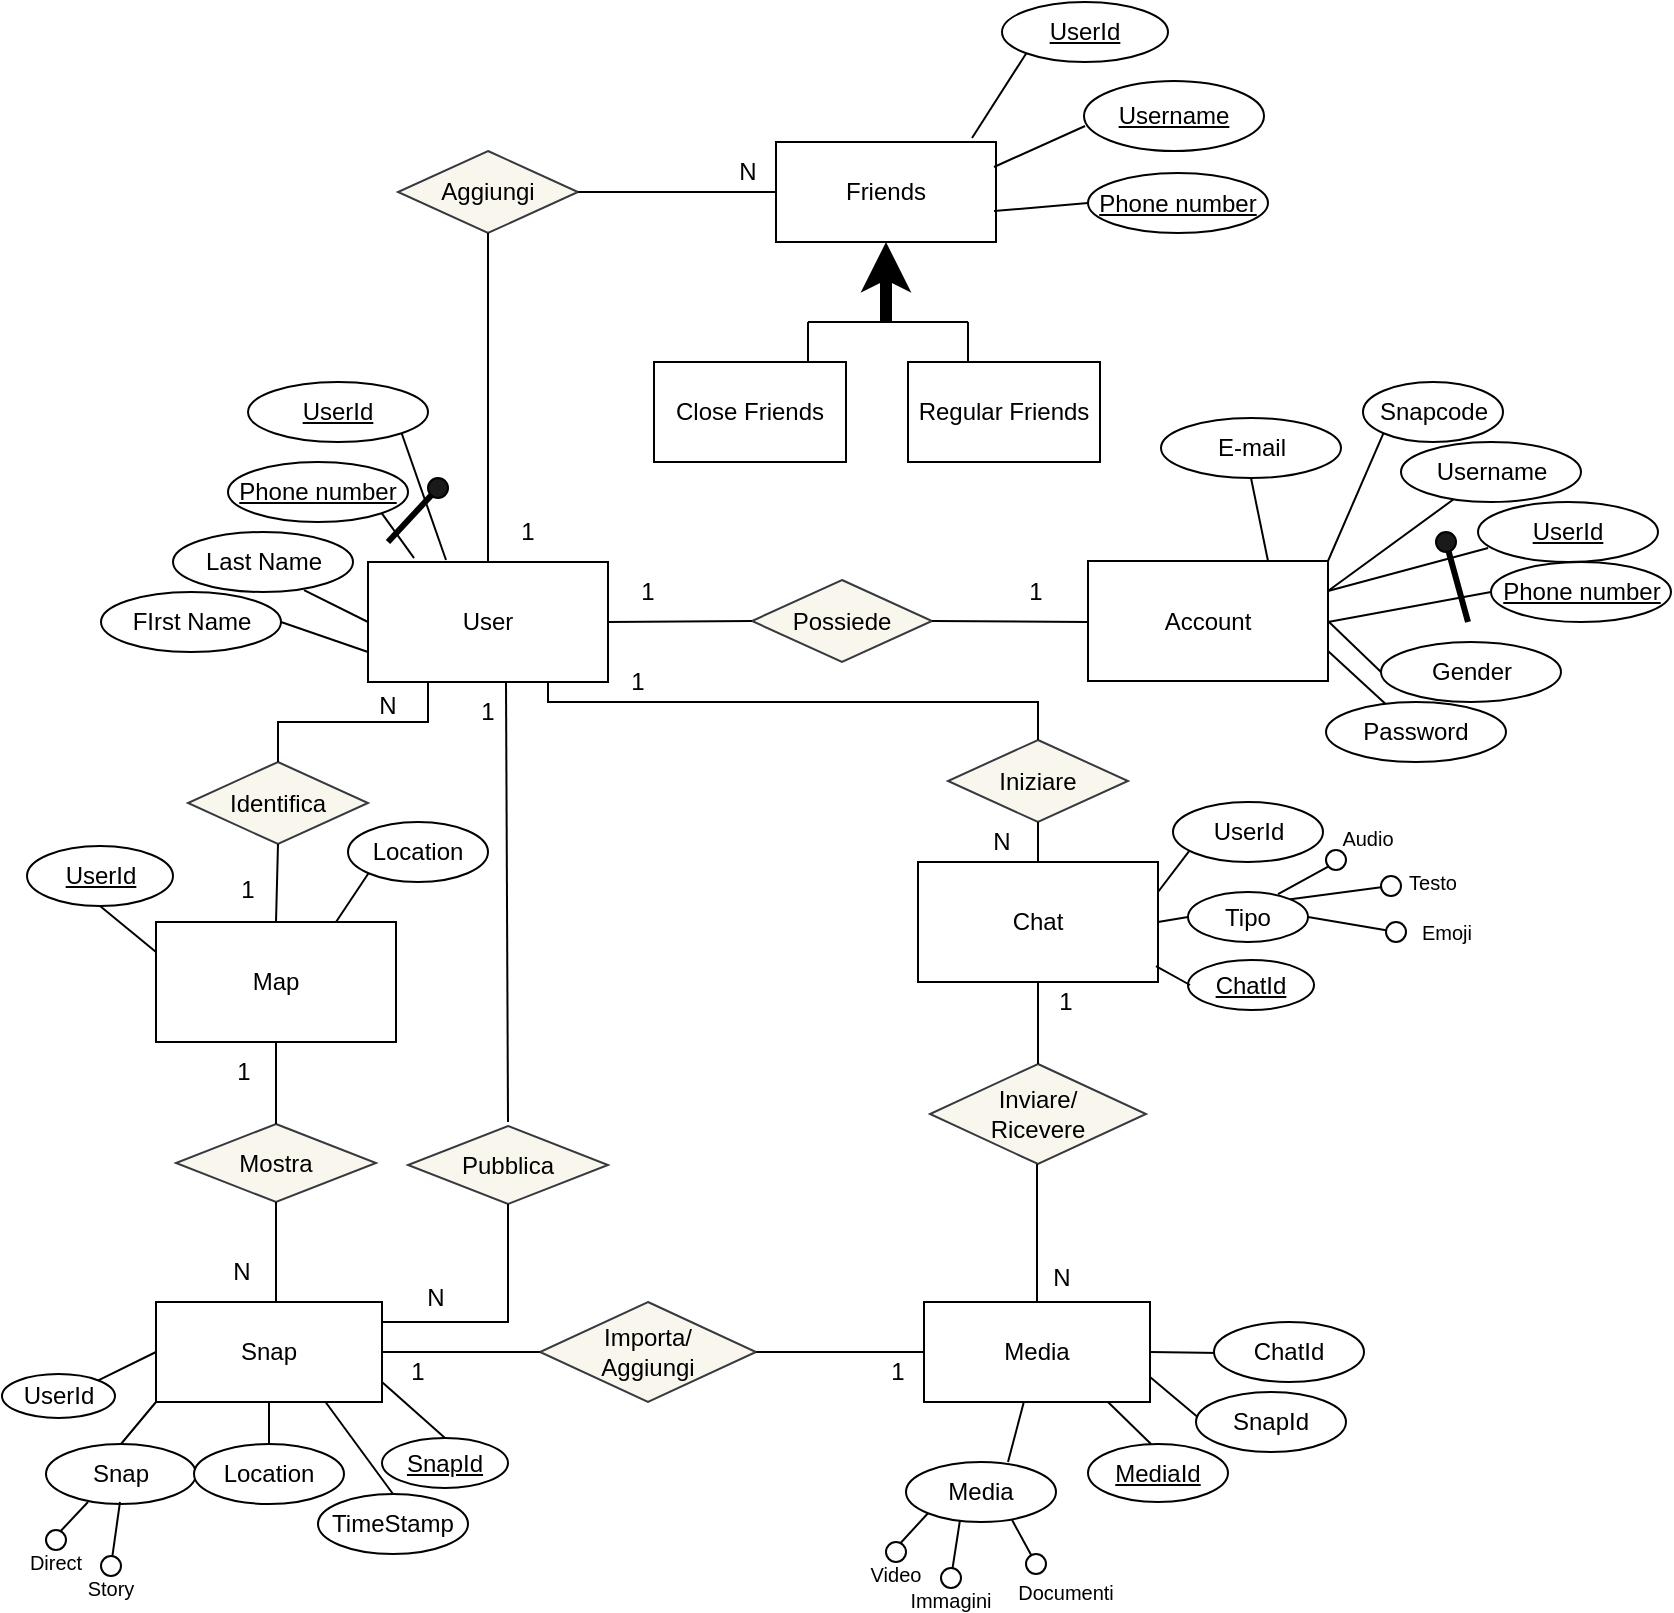 <mxfile version="22.0.4" type="github">
  <diagram name="Page-1" id="Jln0NOF-wqzLgvaloYAl">
    <mxGraphModel dx="854" dy="1365" grid="1" gridSize="10" guides="1" tooltips="1" connect="1" arrows="1" fold="1" page="1" pageScale="1" pageWidth="1169" pageHeight="827" math="0" shadow="0">
      <root>
        <mxCell id="0" />
        <mxCell id="1" parent="0" />
        <mxCell id="FmpX7sCNiCjzxfry-Fkf-1" value="User" style="rounded=0;whiteSpace=wrap;html=1;" parent="1" vertex="1">
          <mxGeometry x="190" y="190" width="120" height="60" as="geometry" />
        </mxCell>
        <mxCell id="FmpX7sCNiCjzxfry-Fkf-5" value="Possiede" style="shape=rhombus;perimeter=rhombusPerimeter;whiteSpace=wrap;html=1;align=center;fillColor=#f9f7ed;strokeColor=#36393d;" parent="1" vertex="1">
          <mxGeometry x="382" y="199" width="90" height="41" as="geometry" />
        </mxCell>
        <mxCell id="FmpX7sCNiCjzxfry-Fkf-6" value="" style="endArrow=none;html=1;rounded=0;exitX=1;exitY=0.5;exitDx=0;exitDy=0;" parent="1" source="FmpX7sCNiCjzxfry-Fkf-5" edge="1">
          <mxGeometry relative="1" as="geometry">
            <mxPoint x="470" y="220" as="sourcePoint" />
            <mxPoint x="550" y="220" as="targetPoint" />
          </mxGeometry>
        </mxCell>
        <mxCell id="FmpX7sCNiCjzxfry-Fkf-7" value="" style="endArrow=none;html=1;rounded=0;entryX=0;entryY=0.5;entryDx=0;entryDy=0;exitX=1;exitY=0.5;exitDx=0;exitDy=0;" parent="1" source="FmpX7sCNiCjzxfry-Fkf-1" target="FmpX7sCNiCjzxfry-Fkf-5" edge="1">
          <mxGeometry relative="1" as="geometry">
            <mxPoint x="320" y="220" as="sourcePoint" />
            <mxPoint x="450" y="219.5" as="targetPoint" />
          </mxGeometry>
        </mxCell>
        <mxCell id="FmpX7sCNiCjzxfry-Fkf-8" value="Account" style="rounded=0;whiteSpace=wrap;html=1;" parent="1" vertex="1">
          <mxGeometry x="550" y="189.5" width="120" height="60" as="geometry" />
        </mxCell>
        <mxCell id="FmpX7sCNiCjzxfry-Fkf-9" value="1" style="text;html=1;strokeColor=none;fillColor=none;align=center;verticalAlign=middle;whiteSpace=wrap;rounded=0;" parent="1" vertex="1">
          <mxGeometry x="300" y="189.5" width="60" height="30" as="geometry" />
        </mxCell>
        <mxCell id="FmpX7sCNiCjzxfry-Fkf-10" value="1" style="text;html=1;strokeColor=none;fillColor=none;align=center;verticalAlign=middle;whiteSpace=wrap;rounded=0;" parent="1" vertex="1">
          <mxGeometry x="494" y="190" width="60" height="30" as="geometry" />
        </mxCell>
        <mxCell id="FmpX7sCNiCjzxfry-Fkf-16" value="Password" style="ellipse;whiteSpace=wrap;html=1;align=center;" parent="1" vertex="1">
          <mxGeometry x="669" y="260" width="90" height="30" as="geometry" />
        </mxCell>
        <mxCell id="FmpX7sCNiCjzxfry-Fkf-18" value="Last Name" style="ellipse;whiteSpace=wrap;html=1;align=center;" parent="1" vertex="1">
          <mxGeometry x="92.5" y="175" width="90" height="30" as="geometry" />
        </mxCell>
        <mxCell id="FmpX7sCNiCjzxfry-Fkf-20" value="Gender" style="ellipse;whiteSpace=wrap;html=1;align=center;" parent="1" vertex="1">
          <mxGeometry x="696.5" y="230" width="90" height="30" as="geometry" />
        </mxCell>
        <mxCell id="FmpX7sCNiCjzxfry-Fkf-21" value="FIrst Name" style="ellipse;whiteSpace=wrap;html=1;align=center;" parent="1" vertex="1">
          <mxGeometry x="56.5" y="205" width="90" height="30" as="geometry" />
        </mxCell>
        <mxCell id="FmpX7sCNiCjzxfry-Fkf-23" value="Phone number" style="ellipse;whiteSpace=wrap;html=1;align=center;fontStyle=4;" parent="1" vertex="1">
          <mxGeometry x="751.5" y="190" width="90" height="30" as="geometry" />
        </mxCell>
        <mxCell id="FmpX7sCNiCjzxfry-Fkf-28" value="" style="endArrow=none;html=1;rounded=0;exitX=1;exitY=0.5;exitDx=0;exitDy=0;entryX=0;entryY=0.75;entryDx=0;entryDy=0;" parent="1" source="FmpX7sCNiCjzxfry-Fkf-21" target="FmpX7sCNiCjzxfry-Fkf-1" edge="1">
          <mxGeometry relative="1" as="geometry">
            <mxPoint x="110" y="300" as="sourcePoint" />
            <mxPoint x="270" y="300" as="targetPoint" />
          </mxGeometry>
        </mxCell>
        <mxCell id="FmpX7sCNiCjzxfry-Fkf-29" value="" style="endArrow=none;html=1;rounded=0;exitX=0.728;exitY=0.967;exitDx=0;exitDy=0;entryX=0;entryY=0.5;entryDx=0;entryDy=0;exitPerimeter=0;" parent="1" source="FmpX7sCNiCjzxfry-Fkf-18" target="FmpX7sCNiCjzxfry-Fkf-1" edge="1">
          <mxGeometry relative="1" as="geometry">
            <mxPoint x="370" y="90" as="sourcePoint" />
            <mxPoint x="530" y="90" as="targetPoint" />
          </mxGeometry>
        </mxCell>
        <mxCell id="FmpX7sCNiCjzxfry-Fkf-30" value="" style="endArrow=none;html=1;rounded=0;exitX=0.75;exitY=0;exitDx=0;exitDy=0;entryX=0.5;entryY=1;entryDx=0;entryDy=0;" parent="1" source="FmpX7sCNiCjzxfry-Fkf-8" target="8ngLG9i6k9PqiJjDFVmw-29" edge="1">
          <mxGeometry relative="1" as="geometry">
            <mxPoint x="610" y="170" as="sourcePoint" />
            <mxPoint x="697" y="120" as="targetPoint" />
          </mxGeometry>
        </mxCell>
        <mxCell id="FmpX7sCNiCjzxfry-Fkf-31" value="" style="endArrow=none;html=1;rounded=0;exitX=1;exitY=0;exitDx=0;exitDy=0;entryX=0;entryY=1;entryDx=0;entryDy=0;" parent="1" source="FmpX7sCNiCjzxfry-Fkf-8" target="8ngLG9i6k9PqiJjDFVmw-1" edge="1">
          <mxGeometry relative="1" as="geometry">
            <mxPoint x="650" y="200" as="sourcePoint" />
            <mxPoint x="730" y="130" as="targetPoint" />
          </mxGeometry>
        </mxCell>
        <mxCell id="FmpX7sCNiCjzxfry-Fkf-32" value="" style="endArrow=none;html=1;rounded=0;exitX=1;exitY=0.25;exitDx=0;exitDy=0;" parent="1" source="FmpX7sCNiCjzxfry-Fkf-8" target="8ngLG9i6k9PqiJjDFVmw-28" edge="1">
          <mxGeometry relative="1" as="geometry">
            <mxPoint x="660" y="210" as="sourcePoint" />
            <mxPoint x="730" y="167.5" as="targetPoint" />
          </mxGeometry>
        </mxCell>
        <mxCell id="FmpX7sCNiCjzxfry-Fkf-33" value="" style="endArrow=none;html=1;rounded=0;exitX=0.75;exitY=0;exitDx=0;exitDy=0;entryX=0;entryY=0.5;entryDx=0;entryDy=0;" parent="1" target="FmpX7sCNiCjzxfry-Fkf-23" edge="1">
          <mxGeometry relative="1" as="geometry">
            <mxPoint x="670" y="220" as="sourcePoint" />
            <mxPoint x="683" y="150" as="targetPoint" />
          </mxGeometry>
        </mxCell>
        <mxCell id="FmpX7sCNiCjzxfry-Fkf-34" value="" style="endArrow=none;html=1;rounded=0;exitX=1;exitY=0.5;exitDx=0;exitDy=0;entryX=0;entryY=0.5;entryDx=0;entryDy=0;" parent="1" source="FmpX7sCNiCjzxfry-Fkf-8" target="FmpX7sCNiCjzxfry-Fkf-20" edge="1">
          <mxGeometry relative="1" as="geometry">
            <mxPoint x="680" y="230" as="sourcePoint" />
            <mxPoint x="693" y="160" as="targetPoint" />
          </mxGeometry>
        </mxCell>
        <mxCell id="FmpX7sCNiCjzxfry-Fkf-35" value="" style="endArrow=none;html=1;rounded=0;exitX=1;exitY=0.75;exitDx=0;exitDy=0;" parent="1" source="FmpX7sCNiCjzxfry-Fkf-8" target="FmpX7sCNiCjzxfry-Fkf-16" edge="1">
          <mxGeometry relative="1" as="geometry">
            <mxPoint x="690" y="240" as="sourcePoint" />
            <mxPoint x="703" y="170" as="targetPoint" />
          </mxGeometry>
        </mxCell>
        <mxCell id="FmpX7sCNiCjzxfry-Fkf-36" value="Map" style="whiteSpace=wrap;html=1;align=center;" parent="1" vertex="1">
          <mxGeometry x="84" y="370" width="120" height="60" as="geometry" />
        </mxCell>
        <mxCell id="FmpX7sCNiCjzxfry-Fkf-37" value="Chat" style="whiteSpace=wrap;html=1;align=center;" parent="1" vertex="1">
          <mxGeometry x="465" y="340" width="120" height="60" as="geometry" />
        </mxCell>
        <mxCell id="FmpX7sCNiCjzxfry-Fkf-38" value="Identifica" style="shape=rhombus;perimeter=rhombusPerimeter;whiteSpace=wrap;html=1;align=center;fillColor=#f9f7ed;strokeColor=#36393d;" parent="1" vertex="1">
          <mxGeometry x="100" y="290" width="90" height="41" as="geometry" />
        </mxCell>
        <mxCell id="FmpX7sCNiCjzxfry-Fkf-42" value="" style="endArrow=none;html=1;rounded=0;entryX=0.25;entryY=1;entryDx=0;entryDy=0;exitX=0.5;exitY=0;exitDx=0;exitDy=0;" parent="1" source="FmpX7sCNiCjzxfry-Fkf-38" target="FmpX7sCNiCjzxfry-Fkf-1" edge="1">
          <mxGeometry relative="1" as="geometry">
            <mxPoint x="210" y="310" as="sourcePoint" />
            <mxPoint x="370" y="310" as="targetPoint" />
            <Array as="points">
              <mxPoint x="145" y="270" />
              <mxPoint x="220" y="270" />
            </Array>
          </mxGeometry>
        </mxCell>
        <mxCell id="FmpX7sCNiCjzxfry-Fkf-43" value="" style="endArrow=none;html=1;rounded=0;exitX=0.5;exitY=1;exitDx=0;exitDy=0;entryX=0.5;entryY=0;entryDx=0;entryDy=0;" parent="1" source="FmpX7sCNiCjzxfry-Fkf-38" target="FmpX7sCNiCjzxfry-Fkf-36" edge="1">
          <mxGeometry relative="1" as="geometry">
            <mxPoint x="70" y="350" as="sourcePoint" />
            <mxPoint x="230" y="350" as="targetPoint" />
          </mxGeometry>
        </mxCell>
        <mxCell id="FmpX7sCNiCjzxfry-Fkf-44" value="Location" style="ellipse;whiteSpace=wrap;html=1;align=center;" parent="1" vertex="1">
          <mxGeometry x="180" y="320" width="70" height="30" as="geometry" />
        </mxCell>
        <mxCell id="FmpX7sCNiCjzxfry-Fkf-45" value="" style="endArrow=none;html=1;rounded=0;entryX=0;entryY=1;entryDx=0;entryDy=0;exitX=0.75;exitY=0;exitDx=0;exitDy=0;" parent="1" source="FmpX7sCNiCjzxfry-Fkf-36" target="FmpX7sCNiCjzxfry-Fkf-44" edge="1">
          <mxGeometry relative="1" as="geometry">
            <mxPoint x="80" y="296" as="sourcePoint" />
            <mxPoint x="133" y="310" as="targetPoint" />
          </mxGeometry>
        </mxCell>
        <mxCell id="FmpX7sCNiCjzxfry-Fkf-46" value="Iniziare" style="shape=rhombus;perimeter=rhombusPerimeter;whiteSpace=wrap;html=1;align=center;fillColor=#f9f7ed;strokeColor=#36393d;" parent="1" vertex="1">
          <mxGeometry x="480" y="279" width="90" height="41" as="geometry" />
        </mxCell>
        <mxCell id="FmpX7sCNiCjzxfry-Fkf-47" value="" style="endArrow=none;html=1;rounded=0;exitX=0.75;exitY=1;exitDx=0;exitDy=0;entryX=0.5;entryY=0;entryDx=0;entryDy=0;" parent="1" source="FmpX7sCNiCjzxfry-Fkf-1" target="FmpX7sCNiCjzxfry-Fkf-46" edge="1">
          <mxGeometry relative="1" as="geometry">
            <mxPoint x="300" y="270" as="sourcePoint" />
            <mxPoint x="460" y="270" as="targetPoint" />
            <Array as="points">
              <mxPoint x="280" y="260" />
              <mxPoint x="337" y="260" />
              <mxPoint x="525" y="260" />
            </Array>
          </mxGeometry>
        </mxCell>
        <mxCell id="FmpX7sCNiCjzxfry-Fkf-49" value="" style="endArrow=none;html=1;rounded=0;exitX=0.5;exitY=1;exitDx=0;exitDy=0;" parent="1" source="FmpX7sCNiCjzxfry-Fkf-46" target="FmpX7sCNiCjzxfry-Fkf-37" edge="1">
          <mxGeometry relative="1" as="geometry">
            <mxPoint x="410" y="330" as="sourcePoint" />
            <mxPoint x="570" y="330" as="targetPoint" />
          </mxGeometry>
        </mxCell>
        <mxCell id="FmpX7sCNiCjzxfry-Fkf-51" value="&lt;div&gt;Inviare/&lt;/div&gt;&lt;div&gt;Ricevere&lt;/div&gt;" style="shape=rhombus;perimeter=rhombusPerimeter;whiteSpace=wrap;html=1;align=center;fillColor=#f9f7ed;strokeColor=#36393d;" parent="1" vertex="1">
          <mxGeometry x="471" y="441" width="108" height="50" as="geometry" />
        </mxCell>
        <mxCell id="FmpX7sCNiCjzxfry-Fkf-54" value="" style="endArrow=none;html=1;rounded=0;exitX=0.5;exitY=1;exitDx=0;exitDy=0;entryX=0.5;entryY=0;entryDx=0;entryDy=0;" parent="1" source="FmpX7sCNiCjzxfry-Fkf-37" target="FmpX7sCNiCjzxfry-Fkf-51" edge="1">
          <mxGeometry relative="1" as="geometry">
            <mxPoint x="310" y="450" as="sourcePoint" />
            <mxPoint x="470" y="450" as="targetPoint" />
          </mxGeometry>
        </mxCell>
        <mxCell id="FmpX7sCNiCjzxfry-Fkf-55" value="" style="endArrow=none;html=1;rounded=0;exitX=0.5;exitY=1;exitDx=0;exitDy=0;entryX=0.5;entryY=0;entryDx=0;entryDy=0;" parent="1" target="FmpX7sCNiCjzxfry-Fkf-57" edge="1">
          <mxGeometry relative="1" as="geometry">
            <mxPoint x="524.5" y="491" as="sourcePoint" />
            <mxPoint x="523.5" y="531" as="targetPoint" />
          </mxGeometry>
        </mxCell>
        <mxCell id="FmpX7sCNiCjzxfry-Fkf-57" value="Media" style="whiteSpace=wrap;html=1;align=center;" parent="1" vertex="1">
          <mxGeometry x="468" y="560" width="113" height="50" as="geometry" />
        </mxCell>
        <mxCell id="FmpX7sCNiCjzxfry-Fkf-59" value="Media" style="ellipse;whiteSpace=wrap;html=1;align=center;" parent="1" vertex="1">
          <mxGeometry x="459" y="640" width="75" height="30" as="geometry" />
        </mxCell>
        <mxCell id="FmpX7sCNiCjzxfry-Fkf-60" value="" style="endArrow=none;html=1;rounded=0;" parent="1" target="FmpX7sCNiCjzxfry-Fkf-57" edge="1">
          <mxGeometry relative="1" as="geometry">
            <mxPoint x="510" y="640" as="sourcePoint" />
            <mxPoint x="320" y="550" as="targetPoint" />
          </mxGeometry>
        </mxCell>
        <mxCell id="FmpX7sCNiCjzxfry-Fkf-61" value="" style="endArrow=none;html=1;rounded=0;entryX=0;entryY=1;entryDx=0;entryDy=0;exitX=0.5;exitY=0;exitDx=0;exitDy=0;" parent="1" source="FmpX7sCNiCjzxfry-Fkf-70" target="FmpX7sCNiCjzxfry-Fkf-59" edge="1">
          <mxGeometry relative="1" as="geometry">
            <mxPoint x="292" y="659" as="sourcePoint" />
            <mxPoint x="352" y="659" as="targetPoint" />
          </mxGeometry>
        </mxCell>
        <mxCell id="FmpX7sCNiCjzxfry-Fkf-62" value="" style="endArrow=none;html=1;rounded=0;entryX=0.707;entryY=0.967;entryDx=0;entryDy=0;entryPerimeter=0;" parent="1" source="FmpX7sCNiCjzxfry-Fkf-66" target="FmpX7sCNiCjzxfry-Fkf-59" edge="1">
          <mxGeometry relative="1" as="geometry">
            <mxPoint x="262" y="669" as="sourcePoint" />
            <mxPoint x="302" y="669" as="targetPoint" />
          </mxGeometry>
        </mxCell>
        <mxCell id="FmpX7sCNiCjzxfry-Fkf-64" value="" style="ellipse;whiteSpace=wrap;html=1;" parent="1" vertex="1">
          <mxGeometry x="449" y="680" width="10" height="10" as="geometry" />
        </mxCell>
        <mxCell id="FmpX7sCNiCjzxfry-Fkf-66" value="" style="ellipse;whiteSpace=wrap;html=1;" parent="1" vertex="1">
          <mxGeometry x="519" y="686" width="10" height="10" as="geometry" />
        </mxCell>
        <mxCell id="FmpX7sCNiCjzxfry-Fkf-68" value="" style="endArrow=none;html=1;rounded=0;entryX=0.36;entryY=0.967;entryDx=0;entryDy=0;entryPerimeter=0;" parent="1" source="FmpX7sCNiCjzxfry-Fkf-63" target="FmpX7sCNiCjzxfry-Fkf-59" edge="1">
          <mxGeometry relative="1" as="geometry">
            <mxPoint x="480" y="700" as="sourcePoint" />
            <mxPoint x="316" y="689" as="targetPoint" />
          </mxGeometry>
        </mxCell>
        <mxCell id="FmpX7sCNiCjzxfry-Fkf-70" value="Video" style="text;html=1;strokeColor=none;fillColor=none;align=center;verticalAlign=middle;whiteSpace=wrap;rounded=0;fontSize=10;" parent="1" vertex="1">
          <mxGeometry x="434" y="683" width="40" height="25" as="geometry" />
        </mxCell>
        <mxCell id="FmpX7sCNiCjzxfry-Fkf-71" value="Immagini" style="text;html=1;strokeColor=none;fillColor=none;align=center;verticalAlign=middle;whiteSpace=wrap;rounded=0;fontSize=10;" parent="1" vertex="1">
          <mxGeometry x="459" y="703" width="45" height="11" as="geometry" />
        </mxCell>
        <mxCell id="FmpX7sCNiCjzxfry-Fkf-74" value="Documenti" style="text;html=1;strokeColor=none;fillColor=none;align=center;verticalAlign=middle;whiteSpace=wrap;rounded=0;fontSize=10;" parent="1" vertex="1">
          <mxGeometry x="519" y="696" width="40" height="18" as="geometry" />
        </mxCell>
        <mxCell id="FmpX7sCNiCjzxfry-Fkf-75" value="Snap" style="whiteSpace=wrap;html=1;align=center;" parent="1" vertex="1">
          <mxGeometry x="84" y="560" width="113" height="50" as="geometry" />
        </mxCell>
        <mxCell id="FmpX7sCNiCjzxfry-Fkf-78" value="Mostra" style="shape=rhombus;perimeter=rhombusPerimeter;whiteSpace=wrap;html=1;align=center;fillColor=#f9f7ed;strokeColor=#36393d;" parent="1" vertex="1">
          <mxGeometry x="94" y="471" width="100" height="39" as="geometry" />
        </mxCell>
        <mxCell id="FmpX7sCNiCjzxfry-Fkf-79" value="&lt;div&gt;Importa/&lt;/div&gt;&lt;div&gt;Aggiungi&lt;/div&gt;" style="shape=rhombus;perimeter=rhombusPerimeter;whiteSpace=wrap;html=1;align=center;fillColor=#f9f7ed;strokeColor=#36393d;" parent="1" vertex="1">
          <mxGeometry x="276" y="560" width="108" height="50" as="geometry" />
        </mxCell>
        <mxCell id="FmpX7sCNiCjzxfry-Fkf-80" value="" style="endArrow=none;html=1;rounded=0;exitX=1;exitY=0.5;exitDx=0;exitDy=0;entryX=0;entryY=0.5;entryDx=0;entryDy=0;" parent="1" source="FmpX7sCNiCjzxfry-Fkf-79" target="FmpX7sCNiCjzxfry-Fkf-57" edge="1">
          <mxGeometry relative="1" as="geometry">
            <mxPoint x="386" y="585" as="sourcePoint" />
            <mxPoint x="472" y="585" as="targetPoint" />
          </mxGeometry>
        </mxCell>
        <mxCell id="FmpX7sCNiCjzxfry-Fkf-81" value="" style="endArrow=none;html=1;rounded=0;entryX=0;entryY=0.5;entryDx=0;entryDy=0;exitX=1;exitY=0.5;exitDx=0;exitDy=0;" parent="1" source="FmpX7sCNiCjzxfry-Fkf-75" target="FmpX7sCNiCjzxfry-Fkf-79" edge="1">
          <mxGeometry relative="1" as="geometry">
            <mxPoint x="210" y="585" as="sourcePoint" />
            <mxPoint x="279" y="585" as="targetPoint" />
          </mxGeometry>
        </mxCell>
        <mxCell id="FmpX7sCNiCjzxfry-Fkf-82" value="" style="endArrow=none;html=1;rounded=0;exitX=0.5;exitY=1;exitDx=0;exitDy=0;" parent="1" source="FmpX7sCNiCjzxfry-Fkf-78" edge="1">
          <mxGeometry relative="1" as="geometry">
            <mxPoint x="50" y="530" as="sourcePoint" />
            <mxPoint x="144" y="560" as="targetPoint" />
          </mxGeometry>
        </mxCell>
        <mxCell id="FmpX7sCNiCjzxfry-Fkf-83" value="" style="endArrow=none;html=1;rounded=0;exitX=0.5;exitY=1;exitDx=0;exitDy=0;entryX=0.5;entryY=0;entryDx=0;entryDy=0;" parent="1" source="FmpX7sCNiCjzxfry-Fkf-36" target="FmpX7sCNiCjzxfry-Fkf-78" edge="1">
          <mxGeometry relative="1" as="geometry">
            <mxPoint x="140" y="430" as="sourcePoint" />
            <mxPoint x="140" y="484" as="targetPoint" />
          </mxGeometry>
        </mxCell>
        <mxCell id="FmpX7sCNiCjzxfry-Fkf-84" value="Pubblica" style="shape=rhombus;perimeter=rhombusPerimeter;whiteSpace=wrap;html=1;align=center;fillColor=#f9f7ed;strokeColor=#36393d;" parent="1" vertex="1">
          <mxGeometry x="210" y="472" width="100" height="39" as="geometry" />
        </mxCell>
        <mxCell id="FmpX7sCNiCjzxfry-Fkf-85" value="" style="endArrow=none;html=1;rounded=0;entryX=0.5;entryY=1;entryDx=0;entryDy=0;" parent="1" target="FmpX7sCNiCjzxfry-Fkf-84" edge="1">
          <mxGeometry relative="1" as="geometry">
            <mxPoint x="197" y="570" as="sourcePoint" />
            <mxPoint x="347" y="570" as="targetPoint" />
            <Array as="points">
              <mxPoint x="260" y="570" />
            </Array>
          </mxGeometry>
        </mxCell>
        <mxCell id="FmpX7sCNiCjzxfry-Fkf-86" value="" style="endArrow=none;html=1;rounded=0;exitX=0.575;exitY=1;exitDx=0;exitDy=0;exitPerimeter=0;" parent="1" source="FmpX7sCNiCjzxfry-Fkf-1" edge="1">
          <mxGeometry relative="1" as="geometry">
            <mxPoint x="250" y="300" as="sourcePoint" />
            <mxPoint x="260" y="470" as="targetPoint" />
          </mxGeometry>
        </mxCell>
        <mxCell id="FmpX7sCNiCjzxfry-Fkf-87" value="" style="endArrow=none;html=1;rounded=0;entryX=0.5;entryY=1;entryDx=0;entryDy=0;" parent="1" target="FmpX7sCNiCjzxfry-Fkf-63" edge="1">
          <mxGeometry relative="1" as="geometry">
            <mxPoint x="480" y="700" as="sourcePoint" />
            <mxPoint x="497" y="670" as="targetPoint" />
          </mxGeometry>
        </mxCell>
        <mxCell id="FmpX7sCNiCjzxfry-Fkf-63" value="" style="ellipse;whiteSpace=wrap;html=1;" parent="1" vertex="1">
          <mxGeometry x="476.5" y="693" width="10" height="10" as="geometry" />
        </mxCell>
        <mxCell id="FmpX7sCNiCjzxfry-Fkf-88" value="Snap" style="ellipse;whiteSpace=wrap;html=1;align=center;" parent="1" vertex="1">
          <mxGeometry x="29" y="631" width="75" height="30" as="geometry" />
        </mxCell>
        <mxCell id="FmpX7sCNiCjzxfry-Fkf-90" value="Location" style="ellipse;whiteSpace=wrap;html=1;align=center;" parent="1" vertex="1">
          <mxGeometry x="103" y="631" width="75" height="30" as="geometry" />
        </mxCell>
        <mxCell id="FmpX7sCNiCjzxfry-Fkf-91" value="TimeStamp" style="ellipse;whiteSpace=wrap;html=1;align=center;" parent="1" vertex="1">
          <mxGeometry x="165" y="656" width="75" height="30" as="geometry" />
        </mxCell>
        <mxCell id="FmpX7sCNiCjzxfry-Fkf-99" value="" style="endArrow=none;html=1;rounded=0;entryX=0;entryY=1;entryDx=0;entryDy=0;exitX=0.5;exitY=0;exitDx=0;exitDy=0;" parent="1" source="FmpX7sCNiCjzxfry-Fkf-102" edge="1">
          <mxGeometry relative="1" as="geometry">
            <mxPoint x="-128" y="653" as="sourcePoint" />
            <mxPoint x="50" y="660" as="targetPoint" />
          </mxGeometry>
        </mxCell>
        <mxCell id="FmpX7sCNiCjzxfry-Fkf-100" value="" style="ellipse;whiteSpace=wrap;html=1;" parent="1" vertex="1">
          <mxGeometry x="29" y="674" width="10" height="10" as="geometry" />
        </mxCell>
        <mxCell id="FmpX7sCNiCjzxfry-Fkf-101" value="" style="endArrow=none;html=1;rounded=0;" parent="1" source="FmpX7sCNiCjzxfry-Fkf-105" edge="1">
          <mxGeometry relative="1" as="geometry">
            <mxPoint x="60" y="694" as="sourcePoint" />
            <mxPoint x="66" y="660" as="targetPoint" />
          </mxGeometry>
        </mxCell>
        <mxCell id="FmpX7sCNiCjzxfry-Fkf-102" value="Direct" style="text;html=1;strokeColor=none;fillColor=none;align=center;verticalAlign=middle;whiteSpace=wrap;rounded=0;fontSize=10;" parent="1" vertex="1">
          <mxGeometry x="14" y="677" width="40" height="25" as="geometry" />
        </mxCell>
        <mxCell id="FmpX7sCNiCjzxfry-Fkf-103" value="Story" style="text;html=1;strokeColor=none;fillColor=none;align=center;verticalAlign=middle;whiteSpace=wrap;rounded=0;fontSize=10;" parent="1" vertex="1">
          <mxGeometry x="39" y="697" width="45" height="11" as="geometry" />
        </mxCell>
        <mxCell id="FmpX7sCNiCjzxfry-Fkf-104" value="" style="endArrow=none;html=1;rounded=0;entryX=0.5;entryY=1;entryDx=0;entryDy=0;" parent="1" target="FmpX7sCNiCjzxfry-Fkf-105" edge="1">
          <mxGeometry relative="1" as="geometry">
            <mxPoint x="60" y="694" as="sourcePoint" />
            <mxPoint x="77" y="664" as="targetPoint" />
          </mxGeometry>
        </mxCell>
        <mxCell id="FmpX7sCNiCjzxfry-Fkf-105" value="" style="ellipse;whiteSpace=wrap;html=1;" parent="1" vertex="1">
          <mxGeometry x="56.5" y="687" width="10" height="10" as="geometry" />
        </mxCell>
        <mxCell id="FmpX7sCNiCjzxfry-Fkf-106" value="" style="endArrow=none;html=1;rounded=0;entryX=0;entryY=1;entryDx=0;entryDy=0;exitX=0.5;exitY=0;exitDx=0;exitDy=0;" parent="1" source="FmpX7sCNiCjzxfry-Fkf-88" target="FmpX7sCNiCjzxfry-Fkf-75" edge="1">
          <mxGeometry relative="1" as="geometry">
            <mxPoint x="-50" y="620" as="sourcePoint" />
            <mxPoint x="110" y="620" as="targetPoint" />
          </mxGeometry>
        </mxCell>
        <mxCell id="FmpX7sCNiCjzxfry-Fkf-107" value="" style="endArrow=none;html=1;rounded=0;entryX=0.5;entryY=1;entryDx=0;entryDy=0;exitX=0.5;exitY=0;exitDx=0;exitDy=0;" parent="1" source="FmpX7sCNiCjzxfry-Fkf-90" target="FmpX7sCNiCjzxfry-Fkf-75" edge="1">
          <mxGeometry relative="1" as="geometry">
            <mxPoint x="50" y="630" as="sourcePoint" />
            <mxPoint x="210" y="630" as="targetPoint" />
          </mxGeometry>
        </mxCell>
        <mxCell id="FmpX7sCNiCjzxfry-Fkf-108" value="" style="endArrow=none;html=1;rounded=0;exitX=0.75;exitY=1;exitDx=0;exitDy=0;entryX=0.5;entryY=0;entryDx=0;entryDy=0;" parent="1" source="FmpX7sCNiCjzxfry-Fkf-75" target="FmpX7sCNiCjzxfry-Fkf-91" edge="1">
          <mxGeometry relative="1" as="geometry">
            <mxPoint x="240" y="610" as="sourcePoint" />
            <mxPoint x="400" y="610" as="targetPoint" />
          </mxGeometry>
        </mxCell>
        <mxCell id="FmpX7sCNiCjzxfry-Fkf-109" value="Tipo" style="ellipse;whiteSpace=wrap;html=1;align=center;" parent="1" vertex="1">
          <mxGeometry x="600" y="355" width="60" height="25" as="geometry" />
        </mxCell>
        <mxCell id="FmpX7sCNiCjzxfry-Fkf-112" value="" style="endArrow=none;html=1;rounded=0;entryX=1;entryY=0.5;entryDx=0;entryDy=0;" parent="1" source="FmpX7sCNiCjzxfry-Fkf-113" target="FmpX7sCNiCjzxfry-Fkf-109" edge="1">
          <mxGeometry relative="1" as="geometry">
            <mxPoint x="420" y="373" as="sourcePoint" />
            <mxPoint x="670" y="373" as="targetPoint" />
          </mxGeometry>
        </mxCell>
        <mxCell id="FmpX7sCNiCjzxfry-Fkf-113" value="" style="ellipse;whiteSpace=wrap;html=1;" parent="1" vertex="1">
          <mxGeometry x="699" y="370" width="10" height="10" as="geometry" />
        </mxCell>
        <mxCell id="FmpX7sCNiCjzxfry-Fkf-114" value="" style="endArrow=none;html=1;rounded=0;entryX=0.629;entryY=0.067;entryDx=0;entryDy=0;entryPerimeter=0;exitX=0;exitY=1;exitDx=0;exitDy=0;" parent="1" edge="1">
          <mxGeometry relative="1" as="geometry">
            <mxPoint x="671.464" y="341.536" as="sourcePoint" />
            <mxPoint x="645.03" y="356.01" as="targetPoint" />
          </mxGeometry>
        </mxCell>
        <mxCell id="FmpX7sCNiCjzxfry-Fkf-115" value="" style="ellipse;whiteSpace=wrap;html=1;" parent="1" vertex="1">
          <mxGeometry x="669" y="334" width="10" height="10" as="geometry" />
        </mxCell>
        <mxCell id="FmpX7sCNiCjzxfry-Fkf-116" value="" style="endArrow=none;html=1;rounded=0;entryX=1;entryY=0;entryDx=0;entryDy=0;" parent="1" source="FmpX7sCNiCjzxfry-Fkf-120" target="FmpX7sCNiCjzxfry-Fkf-109" edge="1">
          <mxGeometry relative="1" as="geometry">
            <mxPoint x="700" y="354" as="sourcePoint" />
            <mxPoint x="706" y="323" as="targetPoint" />
          </mxGeometry>
        </mxCell>
        <mxCell id="FmpX7sCNiCjzxfry-Fkf-117" value="Audio" style="text;html=1;strokeColor=none;fillColor=none;align=center;verticalAlign=middle;whiteSpace=wrap;rounded=0;fontSize=10;" parent="1" vertex="1">
          <mxGeometry x="670" y="315" width="40" height="25" as="geometry" />
        </mxCell>
        <mxCell id="FmpX7sCNiCjzxfry-Fkf-118" value="Testo" style="text;html=1;strokeColor=none;fillColor=none;align=center;verticalAlign=middle;whiteSpace=wrap;rounded=0;fontSize=10;" parent="1" vertex="1">
          <mxGeometry x="700" y="344" width="45" height="11" as="geometry" />
        </mxCell>
        <mxCell id="FmpX7sCNiCjzxfry-Fkf-119" value="" style="endArrow=none;html=1;rounded=0;entryX=0.5;entryY=1;entryDx=0;entryDy=0;" parent="1" target="FmpX7sCNiCjzxfry-Fkf-120" edge="1">
          <mxGeometry relative="1" as="geometry">
            <mxPoint x="700" y="354" as="sourcePoint" />
            <mxPoint x="717" y="324" as="targetPoint" />
          </mxGeometry>
        </mxCell>
        <mxCell id="FmpX7sCNiCjzxfry-Fkf-120" value="" style="ellipse;whiteSpace=wrap;html=1;" parent="1" vertex="1">
          <mxGeometry x="696.5" y="347" width="10" height="10" as="geometry" />
        </mxCell>
        <mxCell id="FmpX7sCNiCjzxfry-Fkf-128" value="Emoji" style="text;html=1;strokeColor=none;fillColor=none;align=center;verticalAlign=middle;whiteSpace=wrap;rounded=0;fontSize=10;" parent="1" vertex="1">
          <mxGeometry x="706.5" y="369" width="45" height="11" as="geometry" />
        </mxCell>
        <mxCell id="FmpX7sCNiCjzxfry-Fkf-130" value="" style="endArrow=none;html=1;rounded=0;entryX=0;entryY=0.5;entryDx=0;entryDy=0;exitX=1;exitY=0.5;exitDx=0;exitDy=0;" parent="1" source="FmpX7sCNiCjzxfry-Fkf-37" target="FmpX7sCNiCjzxfry-Fkf-109" edge="1">
          <mxGeometry relative="1" as="geometry">
            <mxPoint x="620" y="480" as="sourcePoint" />
            <mxPoint x="780" y="480" as="targetPoint" />
          </mxGeometry>
        </mxCell>
        <mxCell id="FmpX7sCNiCjzxfry-Fkf-132" value="1" style="text;html=1;strokeColor=none;fillColor=none;align=center;verticalAlign=middle;whiteSpace=wrap;rounded=0;" parent="1" vertex="1">
          <mxGeometry x="300" y="240" width="50" height="20" as="geometry" />
        </mxCell>
        <mxCell id="FmpX7sCNiCjzxfry-Fkf-135" value="N" style="text;html=1;strokeColor=none;fillColor=none;align=center;verticalAlign=middle;whiteSpace=wrap;rounded=0;" parent="1" vertex="1">
          <mxGeometry x="476.5" y="315" width="60" height="30" as="geometry" />
        </mxCell>
        <mxCell id="FmpX7sCNiCjzxfry-Fkf-136" value="1" style="text;html=1;strokeColor=none;fillColor=none;align=center;verticalAlign=middle;whiteSpace=wrap;rounded=0;" parent="1" vertex="1">
          <mxGeometry x="220" y="250" width="60" height="30" as="geometry" />
        </mxCell>
        <mxCell id="FmpX7sCNiCjzxfry-Fkf-137" value="N" style="text;html=1;strokeColor=none;fillColor=none;align=center;verticalAlign=middle;whiteSpace=wrap;rounded=0;" parent="1" vertex="1">
          <mxGeometry x="194" y="543" width="60" height="30" as="geometry" />
        </mxCell>
        <mxCell id="FmpX7sCNiCjzxfry-Fkf-138" value="N" style="text;html=1;strokeColor=none;fillColor=none;align=center;verticalAlign=middle;whiteSpace=wrap;rounded=0;" parent="1" vertex="1">
          <mxGeometry x="97" y="530" width="60" height="30" as="geometry" />
        </mxCell>
        <mxCell id="FmpX7sCNiCjzxfry-Fkf-139" value="1" style="text;html=1;strokeColor=none;fillColor=none;align=center;verticalAlign=middle;whiteSpace=wrap;rounded=0;" parent="1" vertex="1">
          <mxGeometry x="98" y="430" width="60" height="30" as="geometry" />
        </mxCell>
        <mxCell id="FmpX7sCNiCjzxfry-Fkf-140" value="N" style="text;html=1;strokeColor=none;fillColor=none;align=center;verticalAlign=middle;whiteSpace=wrap;rounded=0;" parent="1" vertex="1">
          <mxGeometry x="170" y="247" width="60" height="30" as="geometry" />
        </mxCell>
        <mxCell id="FmpX7sCNiCjzxfry-Fkf-141" value="1" style="text;html=1;strokeColor=none;fillColor=none;align=center;verticalAlign=middle;whiteSpace=wrap;rounded=0;" parent="1" vertex="1">
          <mxGeometry x="100" y="339" width="60" height="30" as="geometry" />
        </mxCell>
        <mxCell id="FmpX7sCNiCjzxfry-Fkf-142" value="1" style="text;html=1;strokeColor=none;fillColor=none;align=center;verticalAlign=middle;whiteSpace=wrap;rounded=0;" parent="1" vertex="1">
          <mxGeometry x="514" y="400" width="50" height="20" as="geometry" />
        </mxCell>
        <mxCell id="FmpX7sCNiCjzxfry-Fkf-143" value="N" style="text;html=1;strokeColor=none;fillColor=none;align=center;verticalAlign=middle;whiteSpace=wrap;rounded=0;" parent="1" vertex="1">
          <mxGeometry x="507" y="533" width="60" height="30" as="geometry" />
        </mxCell>
        <mxCell id="FmpX7sCNiCjzxfry-Fkf-144" value="1" style="text;html=1;strokeColor=none;fillColor=none;align=center;verticalAlign=middle;whiteSpace=wrap;rounded=0;" parent="1" vertex="1">
          <mxGeometry x="430" y="585" width="50" height="20" as="geometry" />
        </mxCell>
        <mxCell id="FmpX7sCNiCjzxfry-Fkf-147" value="1" style="text;html=1;strokeColor=none;fillColor=none;align=center;verticalAlign=middle;whiteSpace=wrap;rounded=0;" parent="1" vertex="1">
          <mxGeometry x="190" y="585" width="50" height="20" as="geometry" />
        </mxCell>
        <mxCell id="BuQ0XsFEBfuxQ9xw5UJb-2" value="Aggiungi" style="shape=rhombus;perimeter=rhombusPerimeter;whiteSpace=wrap;html=1;align=center;fillColor=#f9f7ed;strokeColor=#36393d;" parent="1" vertex="1">
          <mxGeometry x="205" y="-15.5" width="90" height="41" as="geometry" />
        </mxCell>
        <mxCell id="BuQ0XsFEBfuxQ9xw5UJb-3" value="Friends" style="rounded=0;whiteSpace=wrap;html=1;" parent="1" vertex="1">
          <mxGeometry x="394" y="-20" width="110" height="50" as="geometry" />
        </mxCell>
        <mxCell id="BuQ0XsFEBfuxQ9xw5UJb-4" value="" style="endArrow=none;html=1;rounded=0;exitX=0;exitY=0.5;exitDx=0;exitDy=0;entryX=1;entryY=0.5;entryDx=0;entryDy=0;" parent="1" source="BuQ0XsFEBfuxQ9xw5UJb-3" target="BuQ0XsFEBfuxQ9xw5UJb-2" edge="1">
          <mxGeometry width="50" height="50" relative="1" as="geometry">
            <mxPoint x="110" y="160" as="sourcePoint" />
            <mxPoint x="249" y="100" as="targetPoint" />
          </mxGeometry>
        </mxCell>
        <mxCell id="BuQ0XsFEBfuxQ9xw5UJb-5" value="" style="endArrow=none;html=1;rounded=0;exitX=0.5;exitY=0;exitDx=0;exitDy=0;entryX=0.5;entryY=1;entryDx=0;entryDy=0;" parent="1" source="FmpX7sCNiCjzxfry-Fkf-1" target="BuQ0XsFEBfuxQ9xw5UJb-2" edge="1">
          <mxGeometry width="50" height="50" relative="1" as="geometry">
            <mxPoint x="30" y="140" as="sourcePoint" />
            <mxPoint x="80" y="90" as="targetPoint" />
          </mxGeometry>
        </mxCell>
        <mxCell id="RyE-wzkf1rc5thfsa4-M-1" value="" style="endArrow=classic;html=1;rounded=0;entryX=0.5;entryY=1;entryDx=0;entryDy=0;strokeWidth=6;" parent="1" target="BuQ0XsFEBfuxQ9xw5UJb-3" edge="1">
          <mxGeometry width="50" height="50" relative="1" as="geometry">
            <mxPoint x="449" y="70" as="sourcePoint" />
            <mxPoint x="460" y="30" as="targetPoint" />
          </mxGeometry>
        </mxCell>
        <mxCell id="RyE-wzkf1rc5thfsa4-M-2" value="" style="endArrow=none;html=1;rounded=0;" parent="1" edge="1">
          <mxGeometry width="50" height="50" relative="1" as="geometry">
            <mxPoint x="410" y="70" as="sourcePoint" />
            <mxPoint x="490" y="70" as="targetPoint" />
          </mxGeometry>
        </mxCell>
        <mxCell id="RyE-wzkf1rc5thfsa4-M-3" value="Close Friends" style="rounded=0;whiteSpace=wrap;html=1;" parent="1" vertex="1">
          <mxGeometry x="333" y="90" width="96" height="50" as="geometry" />
        </mxCell>
        <mxCell id="RyE-wzkf1rc5thfsa4-M-4" value="Regular Friends" style="rounded=0;whiteSpace=wrap;html=1;" parent="1" vertex="1">
          <mxGeometry x="460" y="90" width="96" height="50" as="geometry" />
        </mxCell>
        <mxCell id="RyE-wzkf1rc5thfsa4-M-5" value="" style="endArrow=none;html=1;rounded=0;" parent="1" edge="1">
          <mxGeometry width="50" height="50" relative="1" as="geometry">
            <mxPoint x="410" y="90" as="sourcePoint" />
            <mxPoint x="410" y="70" as="targetPoint" />
          </mxGeometry>
        </mxCell>
        <mxCell id="RyE-wzkf1rc5thfsa4-M-6" value="" style="endArrow=none;html=1;rounded=0;" parent="1" edge="1">
          <mxGeometry width="50" height="50" relative="1" as="geometry">
            <mxPoint x="490" y="90" as="sourcePoint" />
            <mxPoint x="490" y="70" as="targetPoint" />
          </mxGeometry>
        </mxCell>
        <mxCell id="RyE-wzkf1rc5thfsa4-M-7" value="Username" style="ellipse;whiteSpace=wrap;html=1;align=center;fontStyle=4;" parent="1" vertex="1">
          <mxGeometry x="548" y="-50.5" width="90" height="35" as="geometry" />
        </mxCell>
        <mxCell id="RyE-wzkf1rc5thfsa4-M-8" value="Phone number" style="ellipse;whiteSpace=wrap;html=1;align=center;fontStyle=4;" parent="1" vertex="1">
          <mxGeometry x="550" y="-4.5" width="90" height="30" as="geometry" />
        </mxCell>
        <mxCell id="RyE-wzkf1rc5thfsa4-M-9" value="" style="endArrow=none;html=1;rounded=0;entryX=0.106;entryY=0.771;entryDx=0;entryDy=0;exitX=1;exitY=0.25;exitDx=0;exitDy=0;entryPerimeter=0;" parent="1" edge="1">
          <mxGeometry width="50" height="50" relative="1" as="geometry">
            <mxPoint x="503" y="-7.5" as="sourcePoint" />
            <mxPoint x="548.54" y="-28.015" as="targetPoint" />
          </mxGeometry>
        </mxCell>
        <mxCell id="RyE-wzkf1rc5thfsa4-M-10" value="" style="endArrow=none;html=1;rounded=0;entryX=0;entryY=0.5;entryDx=0;entryDy=0;exitX=0.991;exitY=0.69;exitDx=0;exitDy=0;exitPerimeter=0;" parent="1" source="BuQ0XsFEBfuxQ9xw5UJb-3" target="RyE-wzkf1rc5thfsa4-M-8" edge="1">
          <mxGeometry width="50" height="50" relative="1" as="geometry">
            <mxPoint x="500" y="70" as="sourcePoint" />
            <mxPoint x="550" y="20" as="targetPoint" />
          </mxGeometry>
        </mxCell>
        <mxCell id="6KAhEbDWABxzUhO__HWQ-113" value="1" style="text;html=1;strokeColor=none;fillColor=none;align=center;verticalAlign=middle;whiteSpace=wrap;rounded=0;" parent="1" vertex="1">
          <mxGeometry x="240" y="160" width="60" height="30" as="geometry" />
        </mxCell>
        <mxCell id="6KAhEbDWABxzUhO__HWQ-114" value="N" style="text;html=1;strokeColor=none;fillColor=none;align=center;verticalAlign=middle;whiteSpace=wrap;rounded=0;" parent="1" vertex="1">
          <mxGeometry x="350" y="-20" width="60" height="30" as="geometry" />
        </mxCell>
        <mxCell id="8ngLG9i6k9PqiJjDFVmw-1" value="Snapcode" style="ellipse;whiteSpace=wrap;html=1;align=center;" vertex="1" parent="1">
          <mxGeometry x="687.5" y="100" width="70" height="30" as="geometry" />
        </mxCell>
        <mxCell id="8ngLG9i6k9PqiJjDFVmw-2" value="Phone number" style="ellipse;whiteSpace=wrap;html=1;align=center;fontStyle=4;" vertex="1" parent="1">
          <mxGeometry x="120" y="140" width="90" height="30" as="geometry" />
        </mxCell>
        <mxCell id="8ngLG9i6k9PqiJjDFVmw-3" value="" style="endArrow=none;html=1;rounded=0;exitX=1;exitY=1;exitDx=0;exitDy=0;entryX=0.192;entryY=-0.033;entryDx=0;entryDy=0;entryPerimeter=0;" edge="1" parent="1" source="8ngLG9i6k9PqiJjDFVmw-2" target="FmpX7sCNiCjzxfry-Fkf-1">
          <mxGeometry relative="1" as="geometry">
            <mxPoint x="150" y="160" as="sourcePoint" />
            <mxPoint x="210" y="145" as="targetPoint" />
          </mxGeometry>
        </mxCell>
        <mxCell id="8ngLG9i6k9PqiJjDFVmw-5" value="MediaId" style="ellipse;whiteSpace=wrap;html=1;align=center;fontStyle=4;" vertex="1" parent="1">
          <mxGeometry x="550" y="631" width="70" height="29" as="geometry" />
        </mxCell>
        <mxCell id="8ngLG9i6k9PqiJjDFVmw-6" value="" style="endArrow=none;html=1;rounded=0;exitX=0.5;exitY=0;exitDx=0;exitDy=0;entryX=0.814;entryY=0.98;entryDx=0;entryDy=0;entryPerimeter=0;" edge="1" parent="1">
          <mxGeometry relative="1" as="geometry">
            <mxPoint x="581.5" y="631" as="sourcePoint" />
            <mxPoint x="559.982" y="610" as="targetPoint" />
          </mxGeometry>
        </mxCell>
        <mxCell id="8ngLG9i6k9PqiJjDFVmw-7" value="SnapId" style="ellipse;whiteSpace=wrap;html=1;align=center;fontStyle=4;" vertex="1" parent="1">
          <mxGeometry x="197" y="628" width="63" height="25" as="geometry" />
        </mxCell>
        <mxCell id="8ngLG9i6k9PqiJjDFVmw-10" value="" style="endArrow=none;html=1;rounded=0;entryX=0.814;entryY=0.98;entryDx=0;entryDy=0;entryPerimeter=0;exitX=0.5;exitY=0;exitDx=0;exitDy=0;" edge="1" parent="1" source="8ngLG9i6k9PqiJjDFVmw-7">
          <mxGeometry relative="1" as="geometry">
            <mxPoint x="240" y="610" as="sourcePoint" />
            <mxPoint x="196.982" y="600" as="targetPoint" />
          </mxGeometry>
        </mxCell>
        <mxCell id="8ngLG9i6k9PqiJjDFVmw-11" value="UserId" style="ellipse;whiteSpace=wrap;html=1;align=center;fontStyle=4;" vertex="1" parent="1">
          <mxGeometry x="130" y="100" width="90" height="30" as="geometry" />
        </mxCell>
        <mxCell id="8ngLG9i6k9PqiJjDFVmw-12" value="" style="endArrow=none;html=1;rounded=0;exitX=1;exitY=1;exitDx=0;exitDy=0;entryX=0.325;entryY=-0.017;entryDx=0;entryDy=0;entryPerimeter=0;" edge="1" parent="1" source="8ngLG9i6k9PqiJjDFVmw-11" target="FmpX7sCNiCjzxfry-Fkf-1">
          <mxGeometry relative="1" as="geometry">
            <mxPoint x="207" y="176" as="sourcePoint" />
            <mxPoint x="223" y="198" as="targetPoint" />
          </mxGeometry>
        </mxCell>
        <mxCell id="8ngLG9i6k9PqiJjDFVmw-14" value="" style="endArrow=none;html=1;rounded=0;exitX=1;exitY=0;exitDx=0;exitDy=0;entryX=0;entryY=0.5;entryDx=0;entryDy=0;" edge="1" parent="1" source="8ngLG9i6k9PqiJjDFVmw-33" target="FmpX7sCNiCjzxfry-Fkf-75">
          <mxGeometry width="50" height="50" relative="1" as="geometry">
            <mxPoint x="48.986" y="602" as="sourcePoint" />
            <mxPoint x="90" y="520" as="targetPoint" />
          </mxGeometry>
        </mxCell>
        <mxCell id="8ngLG9i6k9PqiJjDFVmw-17" value="" style="endArrow=none;html=1;rounded=0;entryX=0;entryY=0.5;entryDx=0;entryDy=0;exitX=1;exitY=0.5;exitDx=0;exitDy=0;" edge="1" parent="1" source="FmpX7sCNiCjzxfry-Fkf-57">
          <mxGeometry relative="1" as="geometry">
            <mxPoint x="239" y="638" as="sourcePoint" />
            <mxPoint x="616" y="585.5" as="targetPoint" />
          </mxGeometry>
        </mxCell>
        <mxCell id="8ngLG9i6k9PqiJjDFVmw-18" value="" style="endArrow=none;html=1;rounded=0;entryX=0;entryY=0.5;entryDx=0;entryDy=0;exitX=1;exitY=0.75;exitDx=0;exitDy=0;" edge="1" parent="1" source="FmpX7sCNiCjzxfry-Fkf-57">
          <mxGeometry relative="1" as="geometry">
            <mxPoint x="591" y="595" as="sourcePoint" />
            <mxPoint x="606" y="618.5" as="targetPoint" />
          </mxGeometry>
        </mxCell>
        <mxCell id="8ngLG9i6k9PqiJjDFVmw-19" value="ChatId" style="ellipse;whiteSpace=wrap;html=1;align=center;fontStyle=4;" vertex="1" parent="1">
          <mxGeometry x="600" y="389" width="63" height="25" as="geometry" />
        </mxCell>
        <mxCell id="8ngLG9i6k9PqiJjDFVmw-21" value="" style="endArrow=none;html=1;rounded=0;exitX=0.983;exitY=0.867;exitDx=0;exitDy=0;exitPerimeter=0;entryX=0;entryY=0.5;entryDx=0;entryDy=0;" edge="1" parent="1">
          <mxGeometry relative="1" as="geometry">
            <mxPoint x="583.96" y="392.02" as="sourcePoint" />
            <mxPoint x="601" y="401.5" as="targetPoint" />
          </mxGeometry>
        </mxCell>
        <mxCell id="8ngLG9i6k9PqiJjDFVmw-22" value="" style="endArrow=none;html=1;rounded=0;entryX=0;entryY=1;entryDx=0;entryDy=0;exitX=1;exitY=0.25;exitDx=0;exitDy=0;" edge="1" parent="1" source="FmpX7sCNiCjzxfry-Fkf-37">
          <mxGeometry relative="1" as="geometry">
            <mxPoint x="640" y="480" as="sourcePoint" />
            <mxPoint x="600.651" y="334.482" as="targetPoint" />
          </mxGeometry>
        </mxCell>
        <mxCell id="8ngLG9i6k9PqiJjDFVmw-23" value="UserId" style="ellipse;whiteSpace=wrap;html=1;align=center;fontStyle=4;" vertex="1" parent="1">
          <mxGeometry x="507" y="-90" width="83" height="30" as="geometry" />
        </mxCell>
        <mxCell id="8ngLG9i6k9PqiJjDFVmw-24" value="" style="endArrow=none;html=1;rounded=0;entryX=0;entryY=1;entryDx=0;entryDy=0;exitX=0.891;exitY=-0.04;exitDx=0;exitDy=0;exitPerimeter=0;" edge="1" parent="1" source="BuQ0XsFEBfuxQ9xw5UJb-3" target="8ngLG9i6k9PqiJjDFVmw-23">
          <mxGeometry width="50" height="50" relative="1" as="geometry">
            <mxPoint x="513" y="2.5" as="sourcePoint" />
            <mxPoint x="558.54" y="-18.015" as="targetPoint" />
          </mxGeometry>
        </mxCell>
        <mxCell id="8ngLG9i6k9PqiJjDFVmw-25" value="UserId" style="ellipse;whiteSpace=wrap;html=1;align=center;fontStyle=4;" vertex="1" parent="1">
          <mxGeometry x="19.5" y="332" width="73" height="30" as="geometry" />
        </mxCell>
        <mxCell id="8ngLG9i6k9PqiJjDFVmw-26" value="" style="endArrow=none;html=1;rounded=0;entryX=0;entryY=0.25;entryDx=0;entryDy=0;exitX=0.5;exitY=1;exitDx=0;exitDy=0;" edge="1" parent="1" source="8ngLG9i6k9PqiJjDFVmw-25" target="FmpX7sCNiCjzxfry-Fkf-36">
          <mxGeometry relative="1" as="geometry">
            <mxPoint x="10" y="440" as="sourcePoint" />
            <mxPoint x="170" y="440" as="targetPoint" />
          </mxGeometry>
        </mxCell>
        <mxCell id="8ngLG9i6k9PqiJjDFVmw-28" value="Username" style="ellipse;whiteSpace=wrap;html=1;align=center;" vertex="1" parent="1">
          <mxGeometry x="706.5" y="130" width="90" height="30" as="geometry" />
        </mxCell>
        <mxCell id="8ngLG9i6k9PqiJjDFVmw-29" value="E-mail" style="ellipse;whiteSpace=wrap;html=1;align=center;" vertex="1" parent="1">
          <mxGeometry x="586.5" y="118" width="90" height="30" as="geometry" />
        </mxCell>
        <mxCell id="8ngLG9i6k9PqiJjDFVmw-30" value="ChatId" style="ellipse;whiteSpace=wrap;html=1;align=center;" vertex="1" parent="1">
          <mxGeometry x="613" y="570" width="75" height="30" as="geometry" />
        </mxCell>
        <mxCell id="8ngLG9i6k9PqiJjDFVmw-31" value="SnapId" style="ellipse;whiteSpace=wrap;html=1;align=center;" vertex="1" parent="1">
          <mxGeometry x="604" y="605" width="75" height="30" as="geometry" />
        </mxCell>
        <mxCell id="8ngLG9i6k9PqiJjDFVmw-32" value="UserId" style="ellipse;whiteSpace=wrap;html=1;align=center;" vertex="1" parent="1">
          <mxGeometry x="592.5" y="310" width="75" height="30" as="geometry" />
        </mxCell>
        <mxCell id="8ngLG9i6k9PqiJjDFVmw-33" value="UserId" style="ellipse;whiteSpace=wrap;html=1;align=center;" vertex="1" parent="1">
          <mxGeometry x="7" y="596" width="56.5" height="22" as="geometry" />
        </mxCell>
        <mxCell id="8ngLG9i6k9PqiJjDFVmw-34" value="UserId" style="ellipse;whiteSpace=wrap;html=1;align=center;fontStyle=4;" vertex="1" parent="1">
          <mxGeometry x="745" y="160" width="90" height="30" as="geometry" />
        </mxCell>
        <mxCell id="8ngLG9i6k9PqiJjDFVmw-35" value="" style="endArrow=none;html=1;rounded=0;exitX=1;exitY=0.25;exitDx=0;exitDy=0;entryX=0.056;entryY=0.767;entryDx=0;entryDy=0;entryPerimeter=0;" edge="1" parent="1" source="FmpX7sCNiCjzxfry-Fkf-8" target="8ngLG9i6k9PqiJjDFVmw-34">
          <mxGeometry relative="1" as="geometry">
            <mxPoint x="680" y="200" as="sourcePoint" />
            <mxPoint x="740" y="145" as="targetPoint" />
          </mxGeometry>
        </mxCell>
        <mxCell id="8ngLG9i6k9PqiJjDFVmw-36" value="" style="endArrow=none;html=1;rounded=0;strokeWidth=3;" edge="1" parent="1" source="8ngLG9i6k9PqiJjDFVmw-37">
          <mxGeometry width="50" height="50" relative="1" as="geometry">
            <mxPoint x="740" y="220" as="sourcePoint" />
            <mxPoint x="730" y="180" as="targetPoint" />
          </mxGeometry>
        </mxCell>
        <mxCell id="8ngLG9i6k9PqiJjDFVmw-38" value="" style="endArrow=none;html=1;rounded=0;strokeWidth=3;" edge="1" parent="1" target="8ngLG9i6k9PqiJjDFVmw-37">
          <mxGeometry width="50" height="50" relative="1" as="geometry">
            <mxPoint x="740" y="220" as="sourcePoint" />
            <mxPoint x="730" y="180" as="targetPoint" />
          </mxGeometry>
        </mxCell>
        <mxCell id="8ngLG9i6k9PqiJjDFVmw-37" value="" style="ellipse;whiteSpace=wrap;html=1;fillColor=#1A1A1A;" vertex="1" parent="1">
          <mxGeometry x="724" y="175" width="10" height="10" as="geometry" />
        </mxCell>
        <mxCell id="8ngLG9i6k9PqiJjDFVmw-39" value="" style="endArrow=none;html=1;rounded=0;strokeWidth=3;" edge="1" parent="1" target="8ngLG9i6k9PqiJjDFVmw-40">
          <mxGeometry width="50" height="50" relative="1" as="geometry">
            <mxPoint x="200" y="180" as="sourcePoint" />
            <mxPoint x="226" y="153" as="targetPoint" />
          </mxGeometry>
        </mxCell>
        <mxCell id="8ngLG9i6k9PqiJjDFVmw-40" value="" style="ellipse;whiteSpace=wrap;html=1;fillColor=#1A1A1A;" vertex="1" parent="1">
          <mxGeometry x="220" y="148" width="10" height="10" as="geometry" />
        </mxCell>
      </root>
    </mxGraphModel>
  </diagram>
</mxfile>
